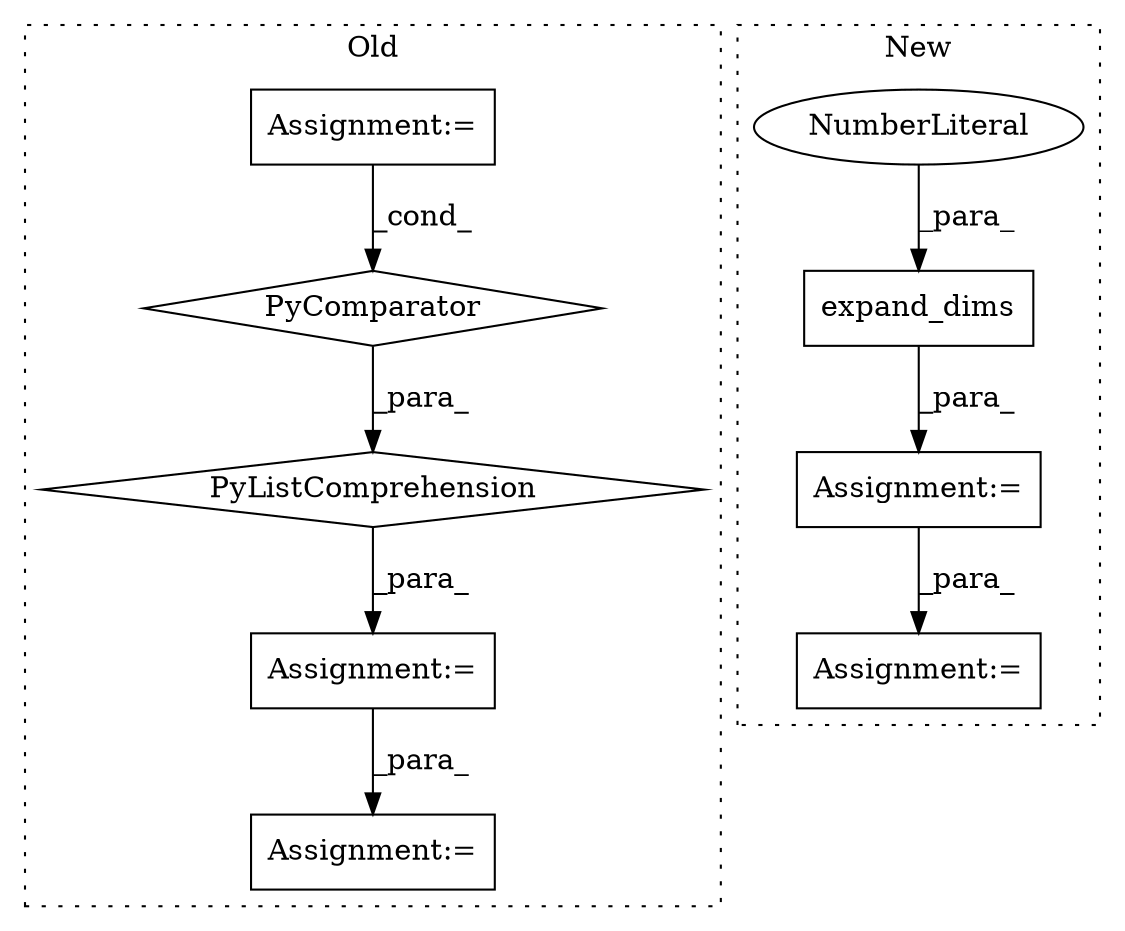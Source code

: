 digraph G {
subgraph cluster0 {
1 [label="PyComparator" a="113" s="1878" l="37" shape="diamond"];
4 [label="Assignment:=" a="7" s="1878" l="37" shape="box"];
5 [label="PyListComprehension" a="109" s="1766" l="157" shape="diamond"];
7 [label="Assignment:=" a="7" s="1750" l="16" shape="box"];
9 [label="Assignment:=" a="7" s="1949" l="1" shape="box"];
label = "Old";
style="dotted";
}
subgraph cluster1 {
2 [label="expand_dims" a="32" s="1490,1516" l="12,1" shape="box"];
3 [label="Assignment:=" a="7" s="1559" l="1" shape="box"];
6 [label="Assignment:=" a="7" s="1682" l="1" shape="box"];
8 [label="NumberLiteral" a="34" s="1515" l="1" shape="ellipse"];
label = "New";
style="dotted";
}
1 -> 5 [label="_para_"];
2 -> 3 [label="_para_"];
3 -> 6 [label="_para_"];
4 -> 1 [label="_cond_"];
5 -> 7 [label="_para_"];
7 -> 9 [label="_para_"];
8 -> 2 [label="_para_"];
}